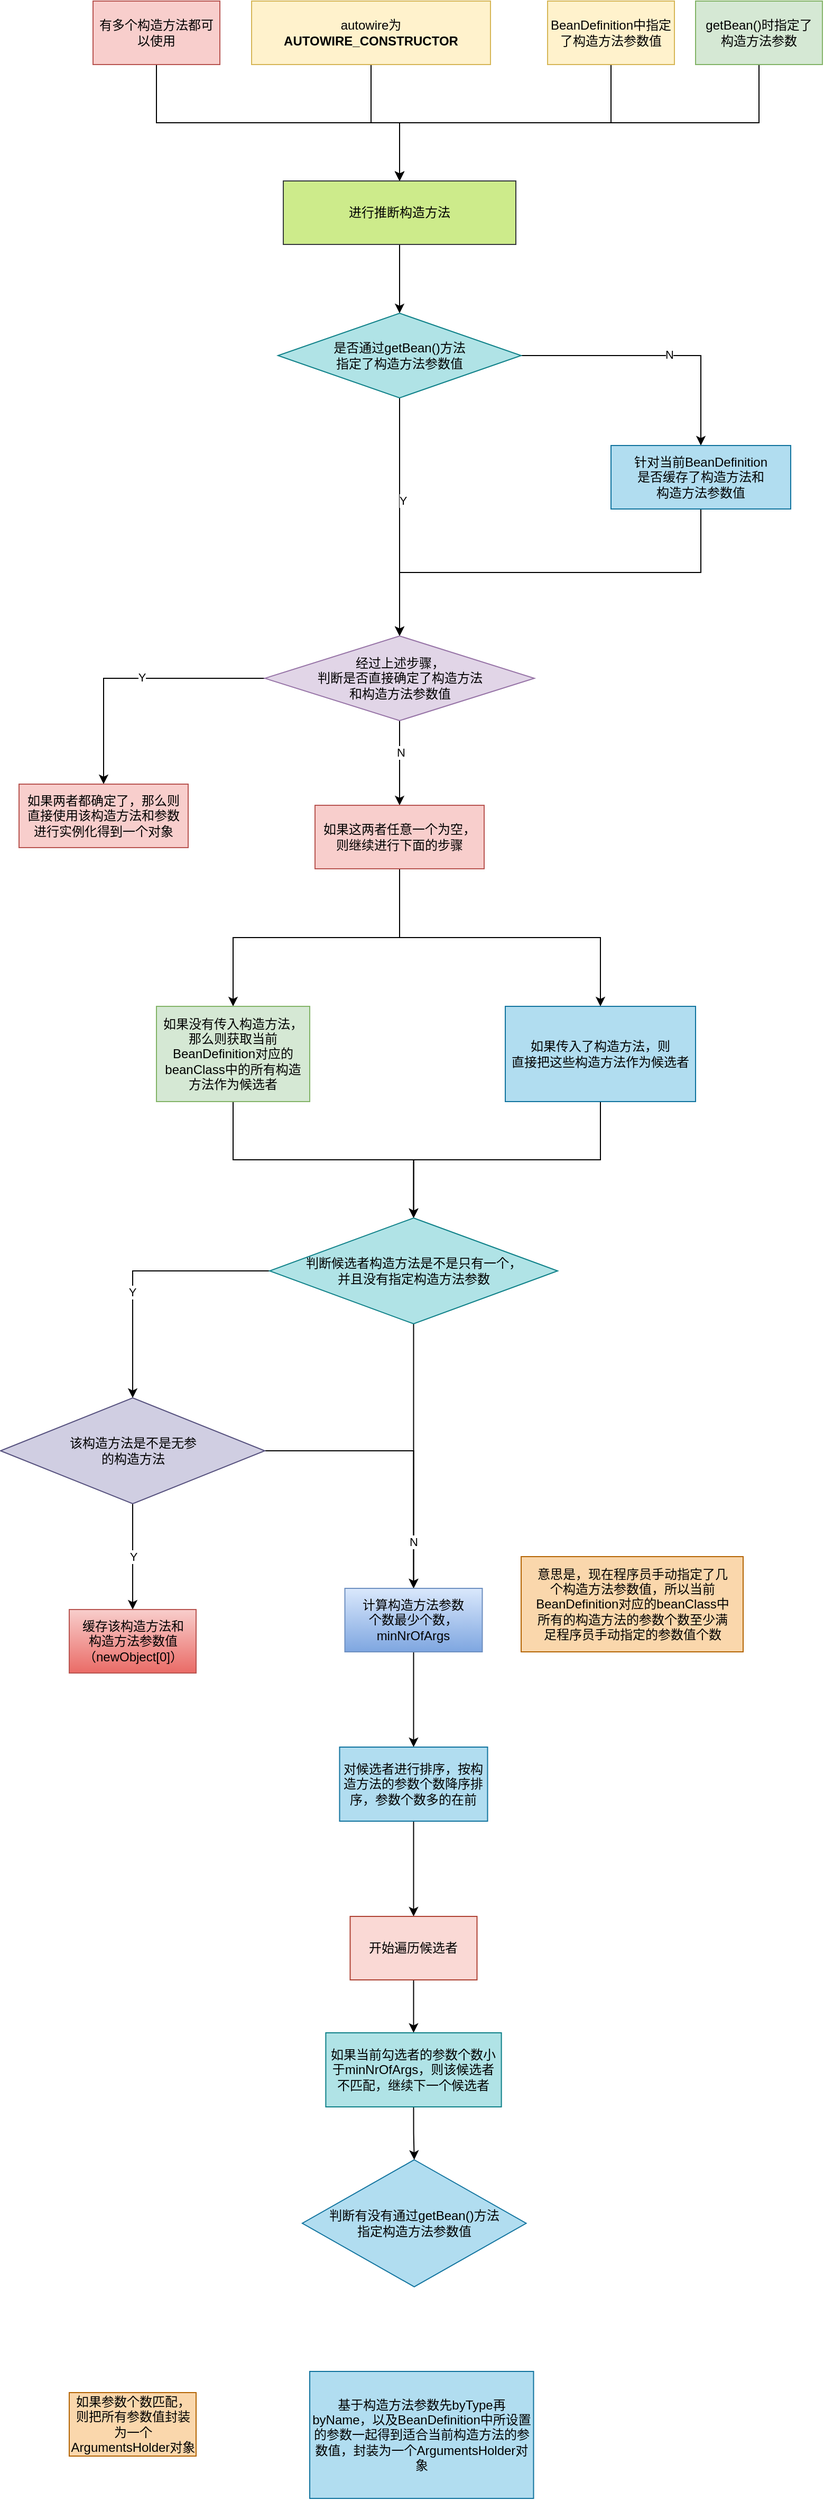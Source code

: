 <mxfile version="20.3.0" type="device"><diagram id="eoaHtpU1SxONMYT5BPPD" name="第 1 页"><mxGraphModel dx="1038" dy="641" grid="1" gridSize="10" guides="1" tooltips="1" connect="1" arrows="1" fold="1" page="1" pageScale="1" pageWidth="827" pageHeight="1169" math="0" shadow="0"><root><mxCell id="0"/><mxCell id="1" parent="0"/><mxCell id="yl_-cIQ24Z95H0HyvwF9-6" style="edgeStyle=orthogonalEdgeStyle;rounded=0;orthogonalLoop=1;jettySize=auto;html=1;exitX=0.5;exitY=1;exitDx=0;exitDy=0;" edge="1" parent="1" source="yl_-cIQ24Z95H0HyvwF9-1" target="yl_-cIQ24Z95H0HyvwF9-5"><mxGeometry relative="1" as="geometry"/></mxCell><mxCell id="yl_-cIQ24Z95H0HyvwF9-1" value="有多个构造方法都可以使用" style="rounded=0;whiteSpace=wrap;html=1;fillColor=#f8cecc;strokeColor=#b85450;" vertex="1" parent="1"><mxGeometry x="110" y="210" width="120" height="60" as="geometry"/></mxCell><mxCell id="yl_-cIQ24Z95H0HyvwF9-7" style="edgeStyle=orthogonalEdgeStyle;rounded=0;orthogonalLoop=1;jettySize=auto;html=1;exitX=0.5;exitY=1;exitDx=0;exitDy=0;entryX=0.5;entryY=0;entryDx=0;entryDy=0;" edge="1" parent="1" source="yl_-cIQ24Z95H0HyvwF9-2" target="yl_-cIQ24Z95H0HyvwF9-5"><mxGeometry relative="1" as="geometry"><mxPoint x="470" y="370" as="targetPoint"/></mxGeometry></mxCell><mxCell id="yl_-cIQ24Z95H0HyvwF9-2" value="autowire为&lt;br&gt;&lt;b&gt;AUTOWIRE_CONSTRUCTOR&lt;/b&gt;" style="whiteSpace=wrap;html=1;fillColor=#fff2cc;strokeColor=#d6b656;" vertex="1" parent="1"><mxGeometry x="260" y="210" width="226" height="60" as="geometry"/></mxCell><mxCell id="yl_-cIQ24Z95H0HyvwF9-8" style="edgeStyle=orthogonalEdgeStyle;rounded=0;orthogonalLoop=1;jettySize=auto;html=1;exitX=0.5;exitY=1;exitDx=0;exitDy=0;entryX=0.5;entryY=0;entryDx=0;entryDy=0;" edge="1" parent="1" source="yl_-cIQ24Z95H0HyvwF9-3" target="yl_-cIQ24Z95H0HyvwF9-5"><mxGeometry relative="1" as="geometry"/></mxCell><mxCell id="yl_-cIQ24Z95H0HyvwF9-3" value="BeanDefinition中指定了构造方法参数值" style="whiteSpace=wrap;html=1;fillColor=#fff2cc;strokeColor=#d6b656;" vertex="1" parent="1"><mxGeometry x="540" y="210" width="120" height="60" as="geometry"/></mxCell><mxCell id="yl_-cIQ24Z95H0HyvwF9-9" style="edgeStyle=orthogonalEdgeStyle;rounded=0;orthogonalLoop=1;jettySize=auto;html=1;exitX=0.5;exitY=1;exitDx=0;exitDy=0;entryX=0.5;entryY=0;entryDx=0;entryDy=0;" edge="1" parent="1" source="yl_-cIQ24Z95H0HyvwF9-4" target="yl_-cIQ24Z95H0HyvwF9-5"><mxGeometry relative="1" as="geometry"/></mxCell><mxCell id="yl_-cIQ24Z95H0HyvwF9-4" value="getBean()时指定了&lt;br&gt;构造方法参数" style="whiteSpace=wrap;html=1;fillColor=#d5e8d4;strokeColor=#82b366;" vertex="1" parent="1"><mxGeometry x="680" y="210" width="120" height="60" as="geometry"/></mxCell><mxCell id="yl_-cIQ24Z95H0HyvwF9-11" style="edgeStyle=orthogonalEdgeStyle;rounded=0;orthogonalLoop=1;jettySize=auto;html=1;exitX=0.5;exitY=1;exitDx=0;exitDy=0;entryX=0.5;entryY=0;entryDx=0;entryDy=0;" edge="1" parent="1" source="yl_-cIQ24Z95H0HyvwF9-5" target="yl_-cIQ24Z95H0HyvwF9-10"><mxGeometry relative="1" as="geometry"/></mxCell><mxCell id="yl_-cIQ24Z95H0HyvwF9-5" value="进行推断构造方法" style="whiteSpace=wrap;html=1;fillColor=#cdeb8b;strokeColor=#36393d;" vertex="1" parent="1"><mxGeometry x="290" y="380" width="220" height="60" as="geometry"/></mxCell><mxCell id="yl_-cIQ24Z95H0HyvwF9-14" style="edgeStyle=orthogonalEdgeStyle;rounded=0;orthogonalLoop=1;jettySize=auto;html=1;exitX=0.5;exitY=1;exitDx=0;exitDy=0;" edge="1" parent="1" source="yl_-cIQ24Z95H0HyvwF9-10" target="yl_-cIQ24Z95H0HyvwF9-13"><mxGeometry relative="1" as="geometry"/></mxCell><mxCell id="yl_-cIQ24Z95H0HyvwF9-17" value="Y" style="edgeLabel;html=1;align=center;verticalAlign=middle;resizable=0;points=[];" vertex="1" connectable="0" parent="yl_-cIQ24Z95H0HyvwF9-14"><mxGeometry x="-0.139" y="3" relative="1" as="geometry"><mxPoint as="offset"/></mxGeometry></mxCell><mxCell id="yl_-cIQ24Z95H0HyvwF9-15" style="edgeStyle=orthogonalEdgeStyle;rounded=0;orthogonalLoop=1;jettySize=auto;html=1;exitX=1;exitY=0.5;exitDx=0;exitDy=0;" edge="1" parent="1" source="yl_-cIQ24Z95H0HyvwF9-10" target="yl_-cIQ24Z95H0HyvwF9-12"><mxGeometry relative="1" as="geometry"/></mxCell><mxCell id="yl_-cIQ24Z95H0HyvwF9-16" value="N" style="edgeLabel;html=1;align=center;verticalAlign=middle;resizable=0;points=[];" vertex="1" connectable="0" parent="yl_-cIQ24Z95H0HyvwF9-15"><mxGeometry x="0.096" y="1" relative="1" as="geometry"><mxPoint as="offset"/></mxGeometry></mxCell><mxCell id="yl_-cIQ24Z95H0HyvwF9-10" value="是否通过getBean()方法&lt;br&gt;指定了构造方法参数值" style="rhombus;whiteSpace=wrap;html=1;fillColor=#b0e3e6;strokeColor=#0e8088;" vertex="1" parent="1"><mxGeometry x="285" y="505" width="230" height="80" as="geometry"/></mxCell><mxCell id="yl_-cIQ24Z95H0HyvwF9-18" style="edgeStyle=orthogonalEdgeStyle;rounded=0;orthogonalLoop=1;jettySize=auto;html=1;exitX=0.5;exitY=1;exitDx=0;exitDy=0;entryX=0.5;entryY=0;entryDx=0;entryDy=0;" edge="1" parent="1" source="yl_-cIQ24Z95H0HyvwF9-12" target="yl_-cIQ24Z95H0HyvwF9-13"><mxGeometry relative="1" as="geometry"/></mxCell><mxCell id="yl_-cIQ24Z95H0HyvwF9-12" value="针对当前BeanDefinition&lt;br&gt;是否缓存了构造方法和&lt;br&gt;构造方法参数值" style="whiteSpace=wrap;html=1;fillColor=#b1ddf0;strokeColor=#10739e;" vertex="1" parent="1"><mxGeometry x="600" y="630" width="170" height="60" as="geometry"/></mxCell><mxCell id="yl_-cIQ24Z95H0HyvwF9-21" style="edgeStyle=orthogonalEdgeStyle;rounded=0;orthogonalLoop=1;jettySize=auto;html=1;exitX=0;exitY=0.5;exitDx=0;exitDy=0;entryX=0.5;entryY=0;entryDx=0;entryDy=0;" edge="1" parent="1" source="yl_-cIQ24Z95H0HyvwF9-13" target="yl_-cIQ24Z95H0HyvwF9-19"><mxGeometry relative="1" as="geometry"/></mxCell><mxCell id="yl_-cIQ24Z95H0HyvwF9-22" value="Y" style="edgeLabel;html=1;align=center;verticalAlign=middle;resizable=0;points=[];" vertex="1" connectable="0" parent="yl_-cIQ24Z95H0HyvwF9-21"><mxGeometry x="-0.079" y="-1" relative="1" as="geometry"><mxPoint as="offset"/></mxGeometry></mxCell><mxCell id="yl_-cIQ24Z95H0HyvwF9-24" style="edgeStyle=orthogonalEdgeStyle;rounded=0;orthogonalLoop=1;jettySize=auto;html=1;exitX=0.5;exitY=1;exitDx=0;exitDy=0;entryX=0.5;entryY=0;entryDx=0;entryDy=0;" edge="1" parent="1" source="yl_-cIQ24Z95H0HyvwF9-13" target="yl_-cIQ24Z95H0HyvwF9-23"><mxGeometry relative="1" as="geometry"/></mxCell><mxCell id="yl_-cIQ24Z95H0HyvwF9-25" value="N" style="edgeLabel;html=1;align=center;verticalAlign=middle;resizable=0;points=[];" vertex="1" connectable="0" parent="yl_-cIQ24Z95H0HyvwF9-24"><mxGeometry x="-0.255" y="1" relative="1" as="geometry"><mxPoint as="offset"/></mxGeometry></mxCell><mxCell id="yl_-cIQ24Z95H0HyvwF9-13" value="经过上述步骤，&lt;br&gt;判断是否直接确定了构造方法&lt;br&gt;和构造方法参数值" style="rhombus;whiteSpace=wrap;html=1;fillColor=#e1d5e7;strokeColor=#9673a6;" vertex="1" parent="1"><mxGeometry x="272.5" y="810" width="255" height="80" as="geometry"/></mxCell><mxCell id="yl_-cIQ24Z95H0HyvwF9-19" value="如果两者都确定了，那么则&lt;br&gt;直接使用该构造方法和参数&lt;br&gt;进行实例化得到一个对象" style="whiteSpace=wrap;html=1;fillColor=#f8cecc;strokeColor=#b85450;" vertex="1" parent="1"><mxGeometry x="40" y="950" width="160" height="60" as="geometry"/></mxCell><mxCell id="yl_-cIQ24Z95H0HyvwF9-28" style="edgeStyle=orthogonalEdgeStyle;rounded=0;orthogonalLoop=1;jettySize=auto;html=1;exitX=0.5;exitY=1;exitDx=0;exitDy=0;" edge="1" parent="1" source="yl_-cIQ24Z95H0HyvwF9-23" target="yl_-cIQ24Z95H0HyvwF9-26"><mxGeometry relative="1" as="geometry"/></mxCell><mxCell id="yl_-cIQ24Z95H0HyvwF9-29" style="edgeStyle=orthogonalEdgeStyle;rounded=0;orthogonalLoop=1;jettySize=auto;html=1;exitX=0.5;exitY=1;exitDx=0;exitDy=0;" edge="1" parent="1" source="yl_-cIQ24Z95H0HyvwF9-23" target="yl_-cIQ24Z95H0HyvwF9-27"><mxGeometry relative="1" as="geometry"/></mxCell><mxCell id="yl_-cIQ24Z95H0HyvwF9-23" value="如果这两者任意一个为空，&lt;br&gt;则继续进行下面的步骤" style="whiteSpace=wrap;html=1;fillColor=#f8cecc;strokeColor=#b85450;" vertex="1" parent="1"><mxGeometry x="320" y="970" width="160" height="60" as="geometry"/></mxCell><mxCell id="yl_-cIQ24Z95H0HyvwF9-38" style="edgeStyle=orthogonalEdgeStyle;rounded=0;orthogonalLoop=1;jettySize=auto;html=1;exitX=0.5;exitY=1;exitDx=0;exitDy=0;entryX=0.5;entryY=0;entryDx=0;entryDy=0;" edge="1" parent="1" source="yl_-cIQ24Z95H0HyvwF9-26" target="yl_-cIQ24Z95H0HyvwF9-30"><mxGeometry relative="1" as="geometry"/></mxCell><mxCell id="yl_-cIQ24Z95H0HyvwF9-26" value="如果没有传入构造方法，&lt;br&gt;那么则获取当前BeanDefinition对应的&lt;br&gt;beanClass中的所有构造&lt;br&gt;方法作为候选者" style="whiteSpace=wrap;html=1;fillColor=#d5e8d4;strokeColor=#82b366;" vertex="1" parent="1"><mxGeometry x="170" y="1160" width="145" height="90" as="geometry"/></mxCell><mxCell id="yl_-cIQ24Z95H0HyvwF9-39" style="edgeStyle=orthogonalEdgeStyle;rounded=0;orthogonalLoop=1;jettySize=auto;html=1;exitX=0.5;exitY=1;exitDx=0;exitDy=0;entryX=0.5;entryY=0;entryDx=0;entryDy=0;" edge="1" parent="1" source="yl_-cIQ24Z95H0HyvwF9-27" target="yl_-cIQ24Z95H0HyvwF9-30"><mxGeometry relative="1" as="geometry"/></mxCell><mxCell id="yl_-cIQ24Z95H0HyvwF9-27" value="如果传入了构造方法，则&lt;br&gt;直接把这些构造方法作为候选者&lt;br&gt;" style="whiteSpace=wrap;html=1;fillColor=#b1ddf0;strokeColor=#10739e;" vertex="1" parent="1"><mxGeometry x="500" y="1160" width="180" height="90" as="geometry"/></mxCell><mxCell id="yl_-cIQ24Z95H0HyvwF9-40" style="edgeStyle=orthogonalEdgeStyle;rounded=0;orthogonalLoop=1;jettySize=auto;html=1;exitX=0;exitY=0.5;exitDx=0;exitDy=0;entryX=0.5;entryY=0;entryDx=0;entryDy=0;" edge="1" parent="1" source="yl_-cIQ24Z95H0HyvwF9-30" target="yl_-cIQ24Z95H0HyvwF9-31"><mxGeometry relative="1" as="geometry"/></mxCell><mxCell id="yl_-cIQ24Z95H0HyvwF9-41" value="Y" style="edgeLabel;html=1;align=center;verticalAlign=middle;resizable=0;points=[];" vertex="1" connectable="0" parent="yl_-cIQ24Z95H0HyvwF9-40"><mxGeometry x="0.198" y="-1" relative="1" as="geometry"><mxPoint as="offset"/></mxGeometry></mxCell><mxCell id="yl_-cIQ24Z95H0HyvwF9-43" style="edgeStyle=orthogonalEdgeStyle;rounded=0;orthogonalLoop=1;jettySize=auto;html=1;exitX=0.5;exitY=1;exitDx=0;exitDy=0;entryX=0.5;entryY=0;entryDx=0;entryDy=0;" edge="1" parent="1" source="yl_-cIQ24Z95H0HyvwF9-30" target="yl_-cIQ24Z95H0HyvwF9-34"><mxGeometry relative="1" as="geometry"/></mxCell><mxCell id="yl_-cIQ24Z95H0HyvwF9-30" value="判断候选者构造方法是不是只有一个，&lt;br&gt;并且没有指定构造方法参数" style="rhombus;whiteSpace=wrap;html=1;fillColor=#b0e3e6;strokeColor=#0e8088;" vertex="1" parent="1"><mxGeometry x="277" y="1360" width="272.5" height="100" as="geometry"/></mxCell><mxCell id="yl_-cIQ24Z95H0HyvwF9-42" value="Y" style="edgeStyle=orthogonalEdgeStyle;rounded=0;orthogonalLoop=1;jettySize=auto;html=1;exitX=0.5;exitY=1;exitDx=0;exitDy=0;entryX=0.5;entryY=0;entryDx=0;entryDy=0;" edge="1" parent="1" source="yl_-cIQ24Z95H0HyvwF9-31" target="yl_-cIQ24Z95H0HyvwF9-33"><mxGeometry relative="1" as="geometry"/></mxCell><mxCell id="yl_-cIQ24Z95H0HyvwF9-46" style="edgeStyle=orthogonalEdgeStyle;rounded=0;orthogonalLoop=1;jettySize=auto;html=1;exitX=1;exitY=0.5;exitDx=0;exitDy=0;entryX=0.5;entryY=0;entryDx=0;entryDy=0;" edge="1" parent="1" source="yl_-cIQ24Z95H0HyvwF9-31" target="yl_-cIQ24Z95H0HyvwF9-34"><mxGeometry relative="1" as="geometry"/></mxCell><mxCell id="yl_-cIQ24Z95H0HyvwF9-47" value="N" style="edgeLabel;html=1;align=center;verticalAlign=middle;resizable=0;points=[];" vertex="1" connectable="0" parent="yl_-cIQ24Z95H0HyvwF9-46"><mxGeometry x="0.678" y="-1" relative="1" as="geometry"><mxPoint as="offset"/></mxGeometry></mxCell><mxCell id="yl_-cIQ24Z95H0HyvwF9-31" value="该构造方法是不是无参&lt;br&gt;的构造方法" style="rhombus;whiteSpace=wrap;html=1;fillColor=#d0cee2;strokeColor=#56517e;" vertex="1" parent="1"><mxGeometry x="22.5" y="1530" width="250" height="100" as="geometry"/></mxCell><mxCell id="yl_-cIQ24Z95H0HyvwF9-33" value="缓存该构造方法和&lt;br&gt;构造方法参数值&lt;br&gt;（newObject[0]）" style="whiteSpace=wrap;html=1;fillColor=#f8cecc;strokeColor=#b85450;gradientColor=#ea6b66;" vertex="1" parent="1"><mxGeometry x="87.5" y="1730" width="120" height="60" as="geometry"/></mxCell><mxCell id="yl_-cIQ24Z95H0HyvwF9-48" style="edgeStyle=orthogonalEdgeStyle;rounded=0;orthogonalLoop=1;jettySize=auto;html=1;exitX=0.5;exitY=1;exitDx=0;exitDy=0;entryX=0.5;entryY=0;entryDx=0;entryDy=0;" edge="1" parent="1" source="yl_-cIQ24Z95H0HyvwF9-34" target="yl_-cIQ24Z95H0HyvwF9-35"><mxGeometry relative="1" as="geometry"/></mxCell><mxCell id="yl_-cIQ24Z95H0HyvwF9-34" value="计算构造方法参数&lt;br&gt;个数最少个数，&lt;br&gt;minNrOfArgs" style="whiteSpace=wrap;html=1;fillColor=#dae8fc;gradientColor=#7ea6e0;strokeColor=#6c8ebf;" vertex="1" parent="1"><mxGeometry x="348.25" y="1710" width="130" height="60" as="geometry"/></mxCell><mxCell id="yl_-cIQ24Z95H0HyvwF9-50" value="" style="edgeStyle=orthogonalEdgeStyle;rounded=0;orthogonalLoop=1;jettySize=auto;html=1;" edge="1" parent="1" source="yl_-cIQ24Z95H0HyvwF9-35" target="yl_-cIQ24Z95H0HyvwF9-49"><mxGeometry relative="1" as="geometry"/></mxCell><mxCell id="yl_-cIQ24Z95H0HyvwF9-35" value="对候选者进行排序，按构造方法的参数个数降序排序，参数个数多的在前" style="whiteSpace=wrap;html=1;fillColor=#b1ddf0;strokeColor=#10739e;" vertex="1" parent="1"><mxGeometry x="343.25" y="1860" width="140" height="70" as="geometry"/></mxCell><mxCell id="yl_-cIQ24Z95H0HyvwF9-37" value="意思是，现在程序员手动指定了几&lt;br&gt;个构造方法参数值，所以当前&lt;br&gt;BeanDefinition对应的beanClass中&lt;br&gt;所有的构造方法的参数个数至少满&lt;br&gt;足程序员手动指定的参数值个数&lt;br&gt;" style="text;html=1;align=center;verticalAlign=middle;resizable=0;points=[];autosize=1;strokeColor=#b46504;fillColor=#fad7ac;" vertex="1" parent="1"><mxGeometry x="515" y="1680" width="210" height="90" as="geometry"/></mxCell><mxCell id="yl_-cIQ24Z95H0HyvwF9-53" style="edgeStyle=orthogonalEdgeStyle;rounded=0;orthogonalLoop=1;jettySize=auto;html=1;exitX=0.5;exitY=1;exitDx=0;exitDy=0;entryX=0.5;entryY=0;entryDx=0;entryDy=0;" edge="1" parent="1" source="yl_-cIQ24Z95H0HyvwF9-49" target="yl_-cIQ24Z95H0HyvwF9-52"><mxGeometry relative="1" as="geometry"/></mxCell><mxCell id="yl_-cIQ24Z95H0HyvwF9-49" value="开始遍历候选者" style="whiteSpace=wrap;html=1;fillColor=#fad9d5;strokeColor=#ae4132;" vertex="1" parent="1"><mxGeometry x="353.25" y="2020" width="120" height="60" as="geometry"/></mxCell><mxCell id="yl_-cIQ24Z95H0HyvwF9-51" value="判断有没有通过getBean()方法&lt;br&gt;指定构造方法参数值" style="rhombus;whiteSpace=wrap;html=1;fillColor=#b1ddf0;strokeColor=#10739e;" vertex="1" parent="1"><mxGeometry x="308" y="2250" width="211.75" height="120" as="geometry"/></mxCell><mxCell id="yl_-cIQ24Z95H0HyvwF9-54" style="edgeStyle=orthogonalEdgeStyle;rounded=0;orthogonalLoop=1;jettySize=auto;html=1;exitX=0.5;exitY=1;exitDx=0;exitDy=0;entryX=0.5;entryY=0;entryDx=0;entryDy=0;" edge="1" parent="1" source="yl_-cIQ24Z95H0HyvwF9-52" target="yl_-cIQ24Z95H0HyvwF9-51"><mxGeometry relative="1" as="geometry"/></mxCell><mxCell id="yl_-cIQ24Z95H0HyvwF9-52" value="如果当前勾选者的参数个数小于minNrOfArgs，则该候选者不匹配，继续下一个候选者" style="whiteSpace=wrap;html=1;fillColor=#b0e3e6;strokeColor=#0e8088;" vertex="1" parent="1"><mxGeometry x="330.19" y="2130" width="166.12" height="70" as="geometry"/></mxCell><mxCell id="yl_-cIQ24Z95H0HyvwF9-55" value="如果参数个数匹配，则把所有参数值封装为一个ArgumentsHolder对象" style="whiteSpace=wrap;html=1;fillColor=#fad7ac;strokeColor=#b46504;" vertex="1" parent="1"><mxGeometry x="87.5" y="2470" width="120" height="60" as="geometry"/></mxCell><mxCell id="yl_-cIQ24Z95H0HyvwF9-56" value="基于构造方法参数先byType再byName，以及BeanDefinition中所设置的参数一起得到适合当前构造方法的参数值，封装为一个ArgumentsHolder对象" style="whiteSpace=wrap;html=1;fillColor=#b1ddf0;strokeColor=#10739e;" vertex="1" parent="1"><mxGeometry x="315" y="2450" width="211.75" height="120" as="geometry"/></mxCell></root></mxGraphModel></diagram></mxfile>
